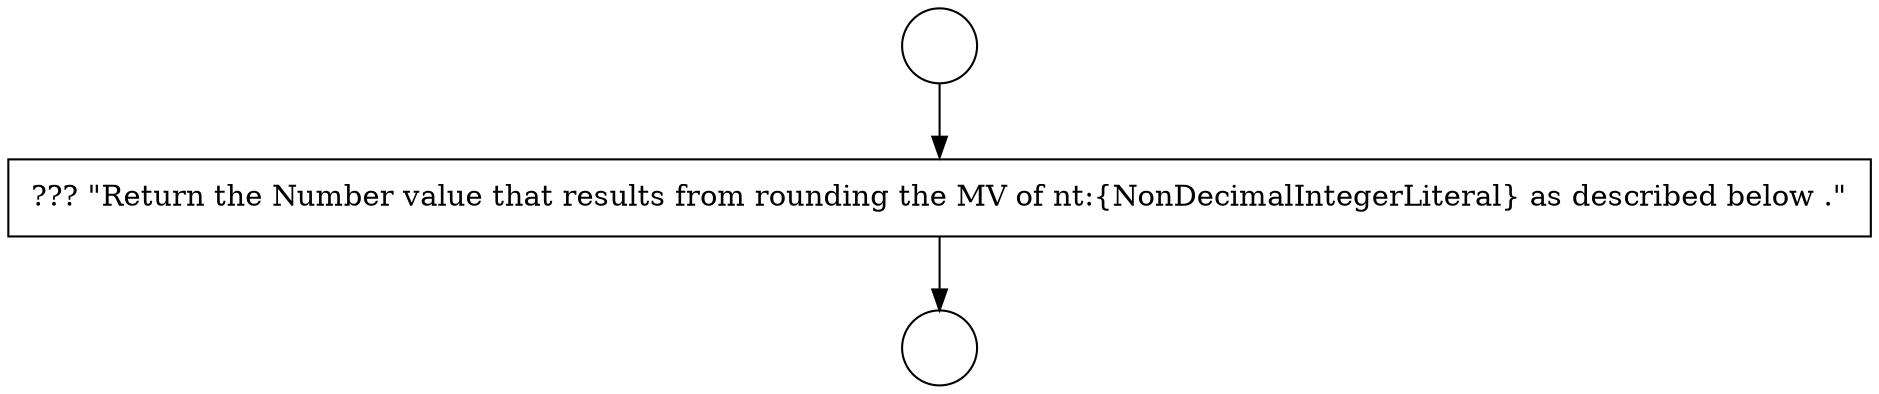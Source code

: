 digraph {
  node3604 [shape=circle label=" " color="black" fillcolor="white" style=filled]
  node3606 [shape=none, margin=0, label=<<font color="black">
    <table border="0" cellborder="1" cellspacing="0" cellpadding="10">
      <tr><td align="left">??? &quot;Return the Number value that results from rounding the MV of nt:{NonDecimalIntegerLiteral} as described below .&quot;</td></tr>
    </table>
  </font>> color="black" fillcolor="white" style=filled]
  node3605 [shape=circle label=" " color="black" fillcolor="white" style=filled]
  node3604 -> node3606 [ color="black"]
  node3606 -> node3605 [ color="black"]
}
